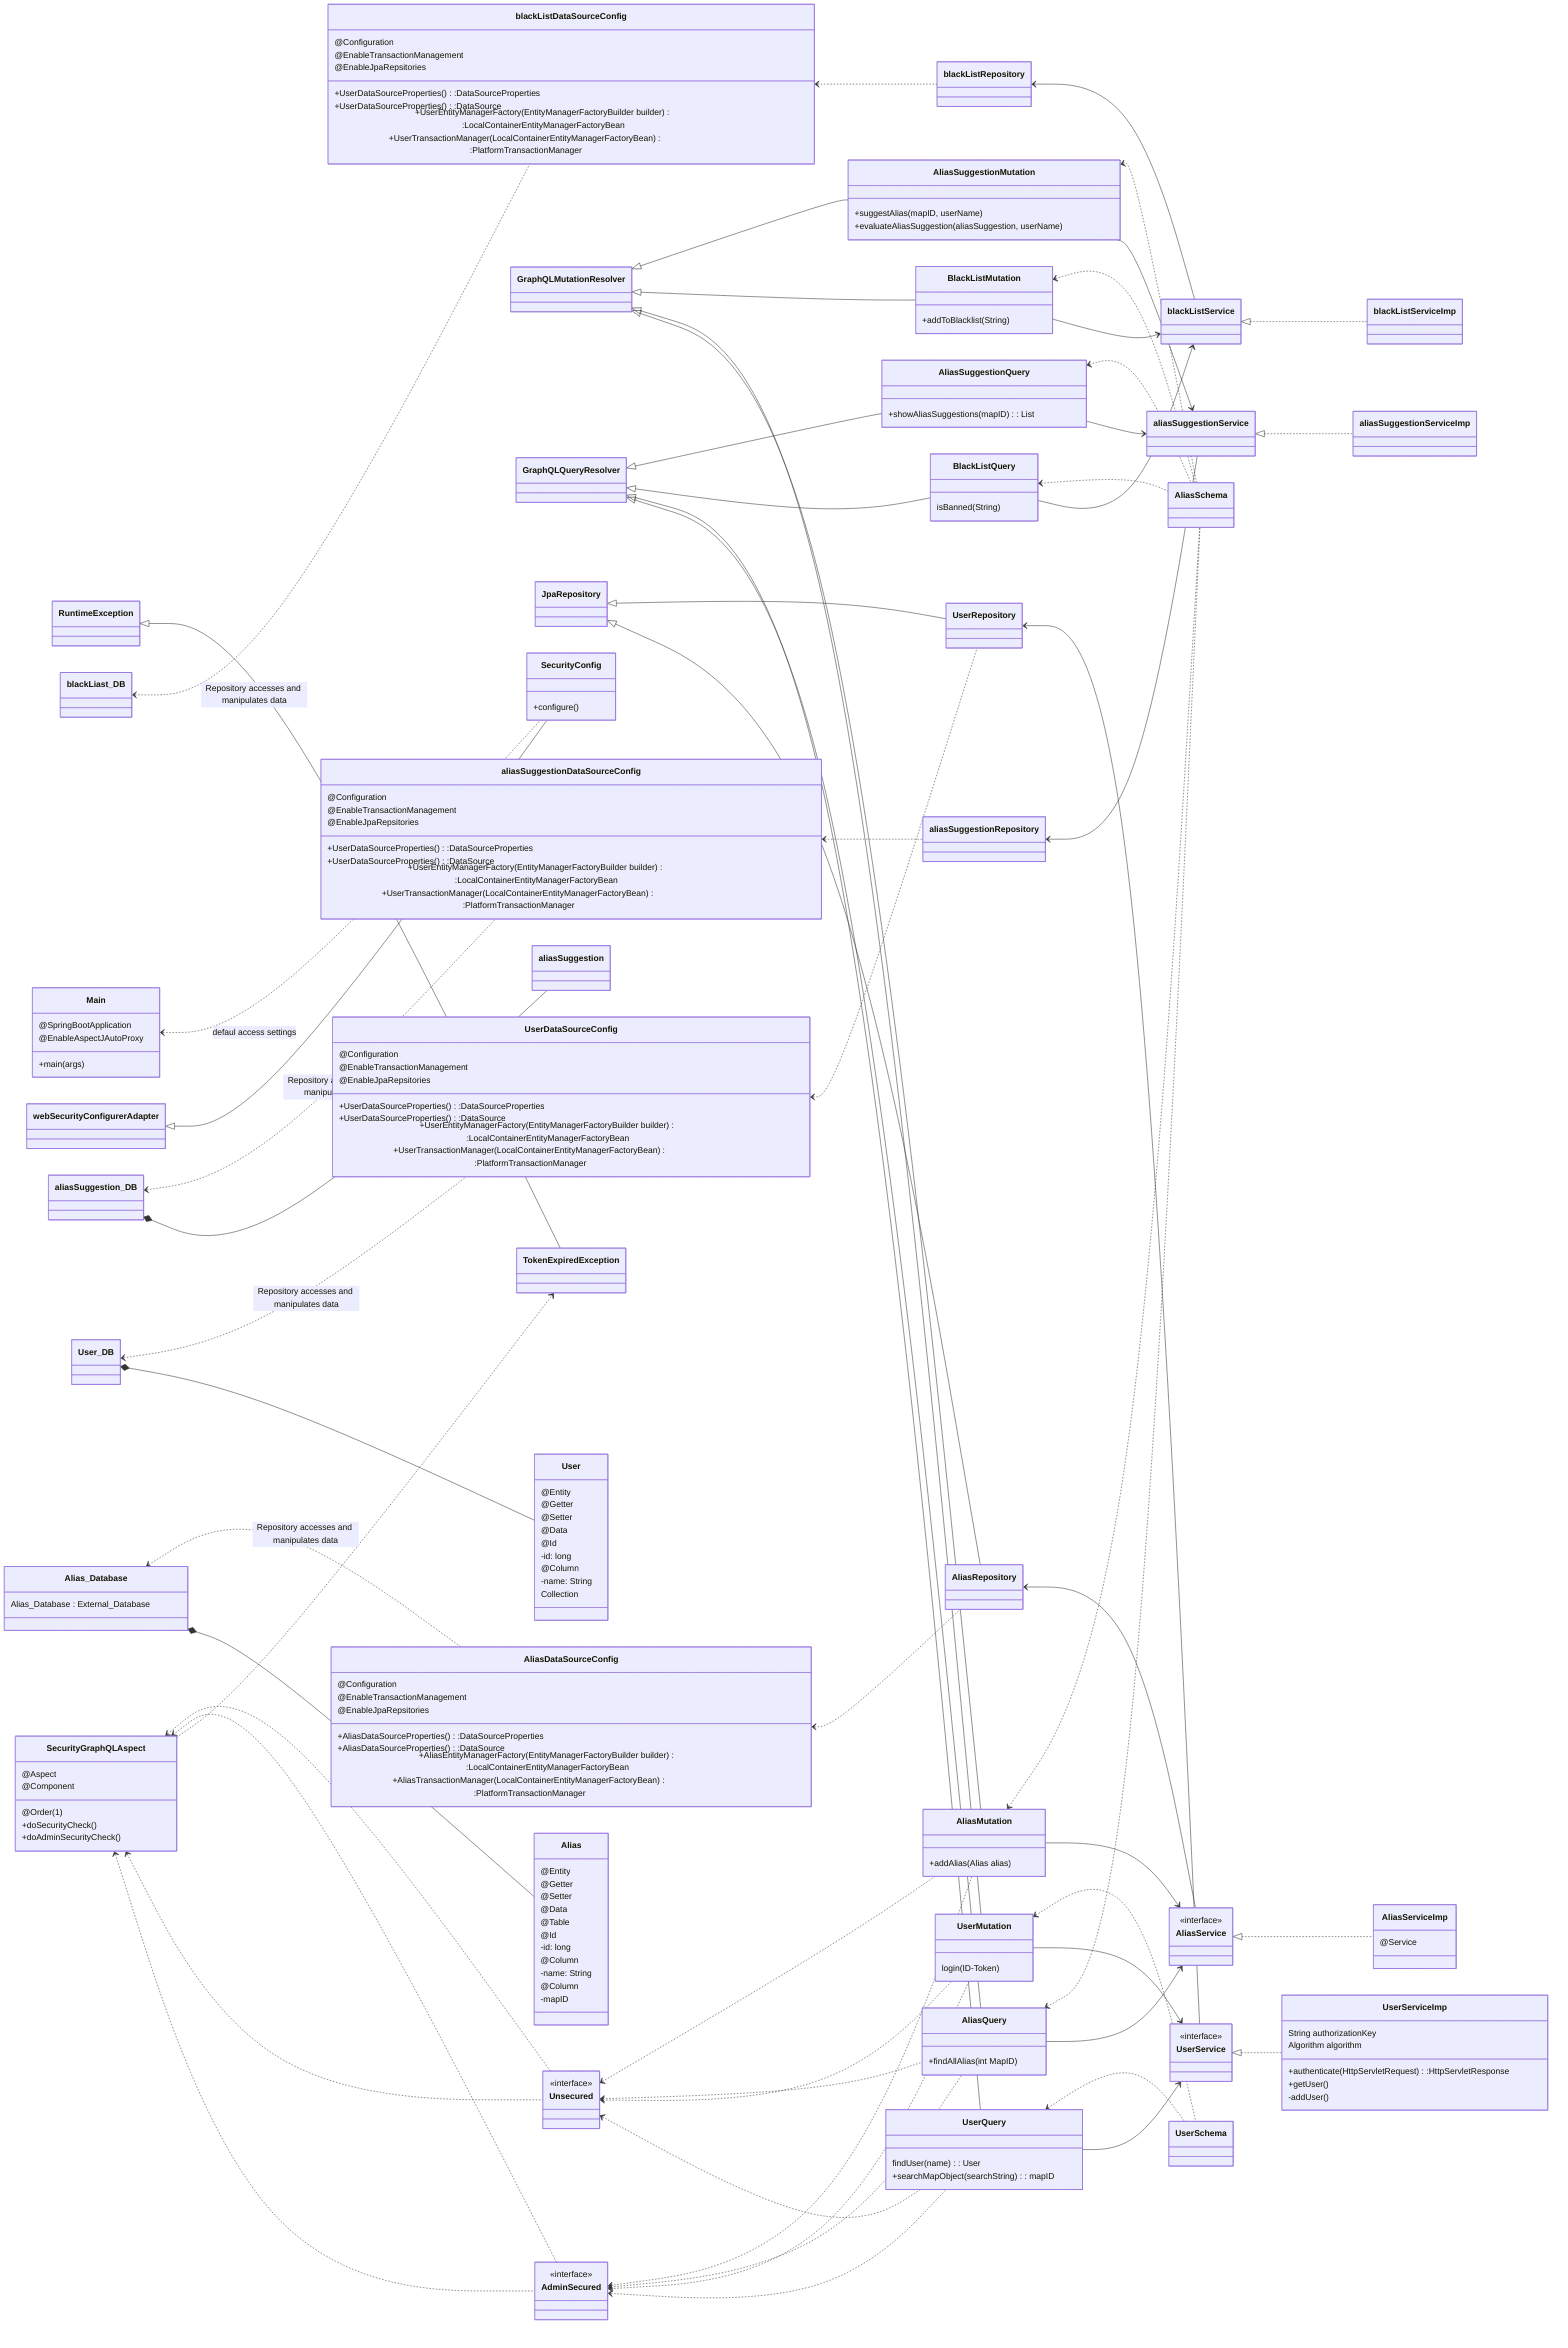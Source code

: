 classDiagram
direction LR

RuntimeException <|-- TokenExpiredException
GraphQLMutationResolver <|-- AliasMutation
GraphQLQueryResolver <|-- AliasQuery
GraphQLMutationResolver <|-- UserMutation
GraphQLQueryResolver <|-- UserQuery
GraphQLMutationResolver <|-- BlackListMutation
GraphQLQueryResolver <|-- BlackListQuery
GraphQLMutationResolver <|-- AliasSuggestionMutation
GraphQLQueryResolver <|-- AliasSuggestionQuery
JpaRepository <|-- AliasRepository
JpaRepository <|-- UserRepository
webSecurityConfigurerAdapter <|-- SecurityConfig


AliasService <|.. AliasServiceImp
UserService <|.. UserServiceImp
blackListService <|.. blackListServiceImp
aliasSuggestionService <|.. aliasSuggestionServiceImp

AliasRepository <-- AliasService
UserRepository <-- UserService
aliasSuggestionRepository <-- aliasSuggestionService
blackListRepository <-- blackListService


SecurityGraphQLAspect <.. AdminSecured
SecurityGraphQLAspect <.. Unsecured
SecurityGraphQLAspect ..> TokenExpiredException

Alias_Database *-- Alias
User_DB *-- User
aliasSuggestion_DB *-- aliasSuggestion

AliasMutation --> AliasService
AliasQuery --> AliasService
UserMutation --> UserService
UserQuery --> UserService
AliasSuggestionQuery --> aliasSuggestionService
AliasSuggestionMutation --> aliasSuggestionService
BlackListQuery --> blackListService
BlackListMutation --> blackListService

Alias_Database <.. AliasDataSourceConfig : Repository accesses and manipulates data
AliasDataSourceConfig <.. AliasRepository
User_DB <.. UserDataSourceConfig : Repository accesses and manipulates data
UserDataSourceConfig <.. UserRepository
aliasSuggestion_DB <.. aliasSuggestionDataSourceConfig : Repository accesses and manipulates data
aliasSuggestionDataSourceConfig <.. aliasSuggestionRepository
blackLiast_DB <.. blackListDataSourceConfig : Repository accesses and manipulates data
blackListDataSourceConfig <.. blackListRepository

AdminSecured <.. UserQuery
Unsecured <.. UserQuery
AdminSecured <.. UserMutation
Unsecured <.. UserMutation
AdminSecured <.. AliasQuery
Unsecured <.. AliasQuery
AdminSecured <.. AliasMutation
Unsecured <.. AliasMutation

Main <.. SecurityConfig : defaul access settings

AdminSecured ..> SecurityGraphQLAspect
Unsecured ..> SecurityGraphQLAspect

AliasQuery <.. AliasSchema
AliasMutation <.. AliasSchema
BlackListMutation <.. AliasSchema
BlackListQuery <.. AliasSchema
AliasSuggestionMutation <.. AliasSchema
AliasSuggestionQuery <.. AliasSchema



UserQuery <.. UserSchema    
UserMutation <.. UserSchema


class RuntimeException

class TokenExpiredException


class AliasService{
<<interface>>
}

class AliasServiceImp{
@Service
}

class GraphQLMutationResolver 

class AliasMutation{
+addAlias(Alias alias)
}

class UserMutation {
    login(ID-Token)
}

class GraphQLQueryResolver

class UserQuery {
    findUser(name) : User
    +searchMapObject(searchString) : mapID
}

class AliasSuggestionQuery {
    +showAliasSuggestions(mapID) : List<aliasSuggestion>
}

class AliasSuggestionMutation {
    +suggestAlias(mapID, userName)
    +evaluateAliasSuggestion(aliasSuggestion, userName)
}

class BlackListMutation {
    +addToBlacklist(String)
}

class BlackListQuery {
    isBanned(String)
}

class AliasQuery{
+findAllAlias(int MapID)
}


class SecurityConfig{
+configure()
}

class AdminSecured{
<<interface>> 
}

class Unsecured{
<<interface>> 
}

class SecurityGraphQLAspect{
@Aspect
@Component
@Order(1)
+doSecurityCheck()
+doAdminSecurityCheck()
}



class User{
@Entity
@Getter
@Setter
@Data
@Id
-id: long
@Column
-name: String
Collection<? extends GranedAuthority>
}


class Alias{
@Entity
@Getter
@Setter
@Data
@Table
@Id
-id: long
@Column
-name: String
@Column
-mapID
}

class aliasSuggestion

class AliasDataSourceConfig{ 
@Configuration
@EnableTransactionManagement
@EnableJpaRepsitories
+AliasDataSourceProperties():DataSourceProperties
+AliasDataSourceProperties():DataSource
+AliasEntityManagerFactory(EntityManagerFactoryBuilder builder):LocalContainerEntityManagerFactoryBean 
+AliasTransactionManager(LocalContainerEntityManagerFactoryBean):PlatformTransactionManager 
}  

class UserDataSourceConfig{ 
@Configuration
@EnableTransactionManagement
@EnableJpaRepsitories
+UserDataSourceProperties():DataSourceProperties
+UserDataSourceProperties():DataSource
+UserEntityManagerFactory(EntityManagerFactoryBuilder builder):LocalContainerEntityManagerFactoryBean 
+UserTransactionManager(LocalContainerEntityManagerFactoryBean):PlatformTransactionManager 
}

class blackListDataSourceConfig{ 
@Configuration
@EnableTransactionManagement
@EnableJpaRepsitories
+UserDataSourceProperties():DataSourceProperties
+UserDataSourceProperties():DataSource
+UserEntityManagerFactory(EntityManagerFactoryBuilder builder):LocalContainerEntityManagerFactoryBean 
+UserTransactionManager(LocalContainerEntityManagerFactoryBean):PlatformTransactionManager 
}

class aliasSuggestionDataSourceConfig{ 
@Configuration
@EnableTransactionManagement
@EnableJpaRepsitories
+UserDataSourceProperties():DataSourceProperties
+UserDataSourceProperties():DataSource
+UserEntityManagerFactory(EntityManagerFactoryBuilder builder):LocalContainerEntityManagerFactoryBean 
+UserTransactionManager(LocalContainerEntityManagerFactoryBean):PlatformTransactionManager 
}

class blackListService
class blackListServiceImp

class aliasSuggestionService
class aliasSuggestionServiceImp


class webSecurityConfigurerAdapter

class JpaRepository

class AliasRepository

class Alias_Database{
Alias_Database : External_Database
}

class UserService{
<<interface>>
}

class UserServiceImp{
String authorizationKey
Algorithm algorithm
+authenticate(HttpServletRequest):HttpServletResponse 
+getUser()
-addUser()
}

class UserRepository
class aliasSuggestionRepository
class blackListRepository

class User_DB
class aliasSuggestion_DB
class blackLiast_DB


class AliasSchema
class UserSchema

class Main {
    @SpringBootApplication
    @EnableAspectJAutoProxy 
        +main(args)
}